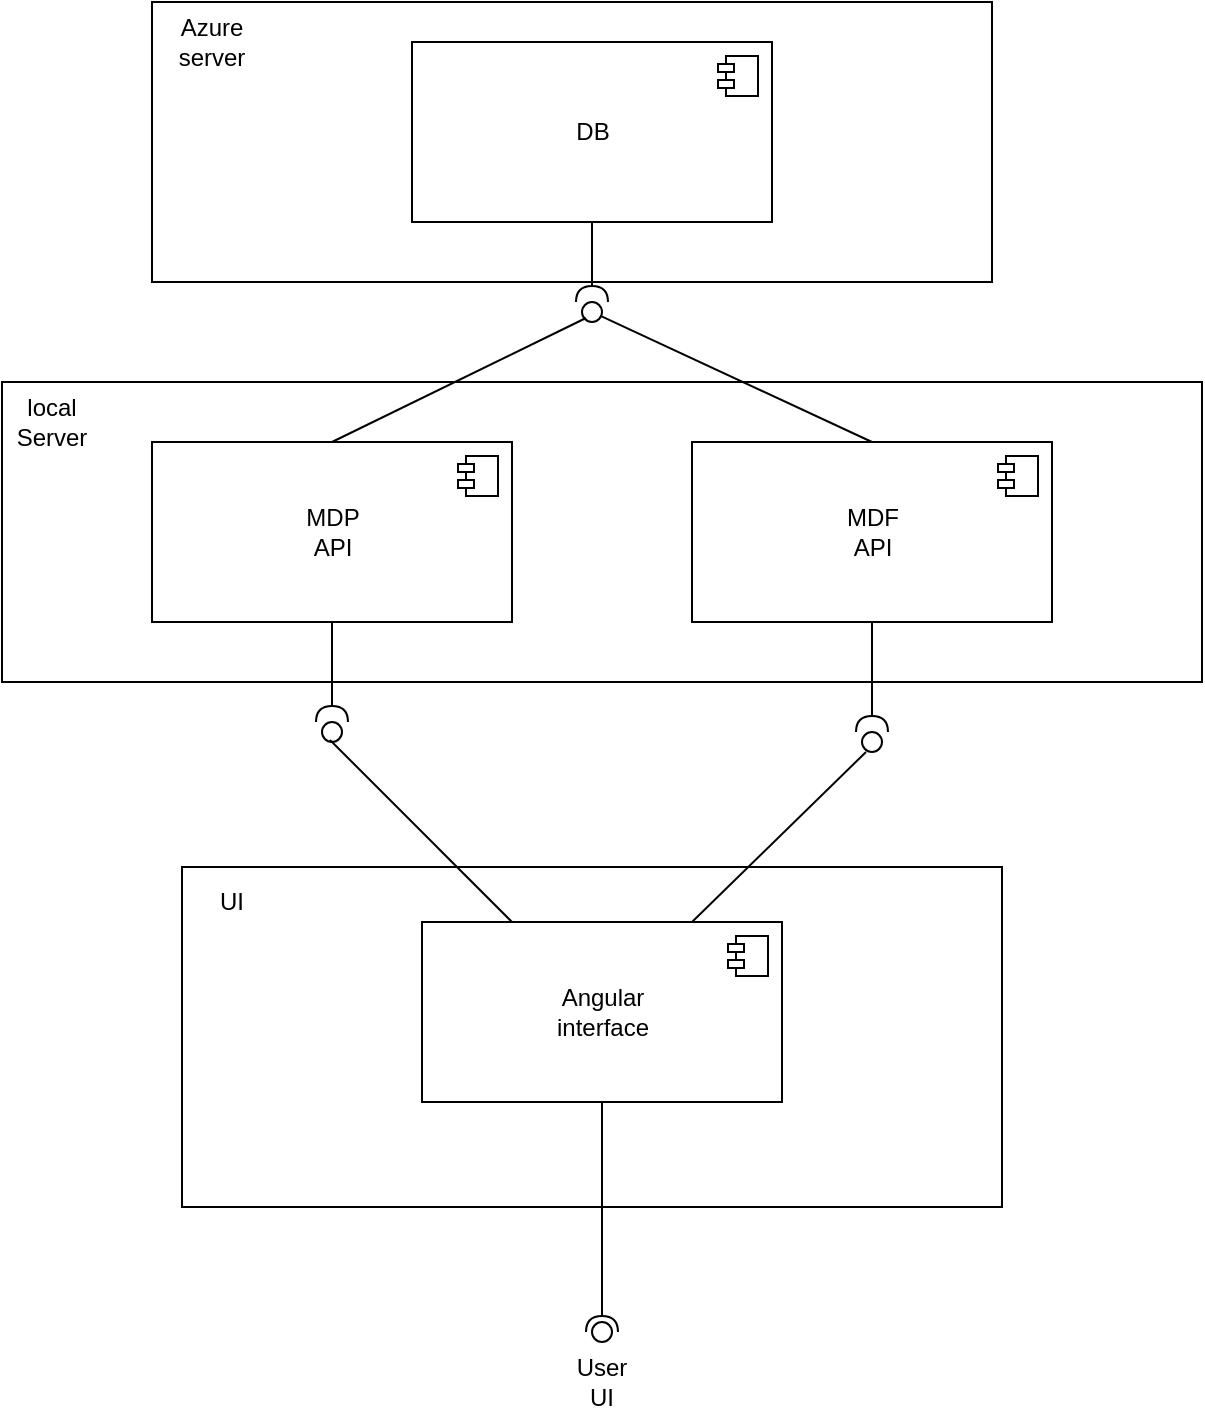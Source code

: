 <mxfile version="12.2.7" type="google" pages="1"><diagram id="aAC8ReRPzP1FzoyIVl1v" name="Page-1"><mxGraphModel dx="1408" dy="748" grid="1" gridSize="10" guides="1" tooltips="1" connect="1" arrows="1" fold="1" page="1" pageScale="1" pageWidth="827" pageHeight="1169" math="0" shadow="0"><root><mxCell id="0"/><mxCell id="1" parent="0"/><mxCell id="q0BqhOFaghhanOEObDvc-5" value="" style="rounded=0;whiteSpace=wrap;html=1;" vertex="1" parent="1"><mxGeometry x="275" y="472.5" width="410" height="170" as="geometry"/></mxCell><mxCell id="q0BqhOFaghhanOEObDvc-3" value="" style="rounded=0;whiteSpace=wrap;html=1;" vertex="1" parent="1"><mxGeometry x="260" y="40" width="420" height="140" as="geometry"/></mxCell><mxCell id="q0BqhOFaghhanOEObDvc-1" value="" style="rounded=0;whiteSpace=wrap;html=1;" vertex="1" parent="1"><mxGeometry x="185" y="230" width="600" height="150" as="geometry"/></mxCell><mxCell id="6ydfC756_CJJIXrXr336-1" value="MDF&lt;br&gt;API" style="html=1;" parent="1" vertex="1"><mxGeometry x="530" y="260" width="180" height="90" as="geometry"/></mxCell><mxCell id="6ydfC756_CJJIXrXr336-2" value="" style="shape=component;jettyWidth=8;jettyHeight=4;" parent="6ydfC756_CJJIXrXr336-1" vertex="1"><mxGeometry x="1" width="20" height="20" relative="1" as="geometry"><mxPoint x="-27" y="7" as="offset"/></mxGeometry></mxCell><mxCell id="6ydfC756_CJJIXrXr336-3" value="MDP&lt;br&gt;API" style="html=1;" parent="1" vertex="1"><mxGeometry x="260" y="260" width="180" height="90" as="geometry"/></mxCell><mxCell id="6ydfC756_CJJIXrXr336-4" value="" style="shape=component;jettyWidth=8;jettyHeight=4;" parent="6ydfC756_CJJIXrXr336-3" vertex="1"><mxGeometry x="1" width="20" height="20" relative="1" as="geometry"><mxPoint x="-27" y="7" as="offset"/></mxGeometry></mxCell><mxCell id="6ydfC756_CJJIXrXr336-6" value="" style="rounded=0;orthogonalLoop=1;jettySize=auto;html=1;endArrow=halfCircle;endFill=0;endSize=6;strokeWidth=1;exitX=0.5;exitY=1;exitDx=0;exitDy=0;" parent="1" source="6ydfC756_CJJIXrXr336-23" edge="1"><mxGeometry relative="1" as="geometry"><mxPoint x="580" y="310" as="sourcePoint"/><mxPoint x="350" y="410" as="targetPoint"/></mxGeometry></mxCell><mxCell id="6ydfC756_CJJIXrXr336-13" value="DB" style="html=1;" parent="1" vertex="1"><mxGeometry x="390" y="60" width="180" height="90" as="geometry"/></mxCell><mxCell id="6ydfC756_CJJIXrXr336-14" value="" style="shape=component;jettyWidth=8;jettyHeight=4;" parent="6ydfC756_CJJIXrXr336-13" vertex="1"><mxGeometry x="1" width="20" height="20" relative="1" as="geometry"><mxPoint x="-27" y="7" as="offset"/></mxGeometry></mxCell><mxCell id="6ydfC756_CJJIXrXr336-15" value="" style="rounded=0;orthogonalLoop=1;jettySize=auto;html=1;endArrow=halfCircle;endFill=0;endSize=6;strokeWidth=1;exitX=0.5;exitY=1;exitDx=0;exitDy=0;" parent="1" source="6ydfC756_CJJIXrXr336-19" edge="1"><mxGeometry relative="1" as="geometry"><mxPoint x="360" y="360.0" as="sourcePoint"/><mxPoint x="480" y="200" as="targetPoint"/></mxGeometry></mxCell><mxCell id="6ydfC756_CJJIXrXr336-19" value="" style="ellipse;whiteSpace=wrap;html=1;fontFamily=Helvetica;fontSize=12;fontColor=#000000;align=center;strokeColor=#000000;fillColor=#ffffff;points=[];aspect=fixed;resizable=0;" parent="1" vertex="1"><mxGeometry x="475" y="190" width="10" height="10" as="geometry"/></mxCell><mxCell id="6ydfC756_CJJIXrXr336-20" value="" style="rounded=0;orthogonalLoop=1;jettySize=auto;html=1;endArrow=halfCircle;endFill=0;endSize=6;strokeWidth=1;exitX=0.5;exitY=1;exitDx=0;exitDy=0;" parent="1" source="6ydfC756_CJJIXrXr336-13" target="6ydfC756_CJJIXrXr336-19" edge="1"><mxGeometry relative="1" as="geometry"><mxPoint x="480" y="150" as="sourcePoint"/><mxPoint x="480" y="200.0" as="targetPoint"/></mxGeometry></mxCell><mxCell id="6ydfC756_CJJIXrXr336-21" value="" style="endArrow=none;html=1;exitX=0.5;exitY=0;exitDx=0;exitDy=0;entryX=0.2;entryY=0.8;entryDx=0;entryDy=0;entryPerimeter=0;" parent="1" source="6ydfC756_CJJIXrXr336-3" target="6ydfC756_CJJIXrXr336-19" edge="1"><mxGeometry width="50" height="50" relative="1" as="geometry"><mxPoint x="280" y="240" as="sourcePoint"/><mxPoint x="330" y="190" as="targetPoint"/></mxGeometry></mxCell><mxCell id="6ydfC756_CJJIXrXr336-22" value="" style="endArrow=none;html=1;exitX=0.5;exitY=0;exitDx=0;exitDy=0;" parent="1" source="6ydfC756_CJJIXrXr336-1" target="6ydfC756_CJJIXrXr336-19" edge="1"><mxGeometry width="50" height="50" relative="1" as="geometry"><mxPoint x="560" y="240" as="sourcePoint"/><mxPoint x="610" y="190" as="targetPoint"/></mxGeometry></mxCell><mxCell id="6ydfC756_CJJIXrXr336-23" value="" style="ellipse;whiteSpace=wrap;html=1;fontFamily=Helvetica;fontSize=12;fontColor=#000000;align=center;strokeColor=#000000;fillColor=#ffffff;points=[];aspect=fixed;resizable=0;" parent="1" vertex="1"><mxGeometry x="345" y="400" width="10" height="10" as="geometry"/></mxCell><mxCell id="6ydfC756_CJJIXrXr336-24" value="" style="rounded=0;orthogonalLoop=1;jettySize=auto;html=1;endArrow=halfCircle;endFill=0;endSize=6;strokeWidth=1;exitX=0.5;exitY=1;exitDx=0;exitDy=0;" parent="1" source="6ydfC756_CJJIXrXr336-3" target="6ydfC756_CJJIXrXr336-23" edge="1"><mxGeometry relative="1" as="geometry"><mxPoint x="350" y="350" as="sourcePoint"/><mxPoint x="350" y="410" as="targetPoint"/></mxGeometry></mxCell><mxCell id="6ydfC756_CJJIXrXr336-25" value="" style="ellipse;whiteSpace=wrap;html=1;fontFamily=Helvetica;fontSize=12;fontColor=#000000;align=center;strokeColor=#000000;fillColor=#ffffff;points=[];aspect=fixed;resizable=0;" parent="1" vertex="1"><mxGeometry x="615" y="405" width="10" height="10" as="geometry"/></mxCell><mxCell id="6ydfC756_CJJIXrXr336-27" value="" style="rounded=0;orthogonalLoop=1;jettySize=auto;html=1;endArrow=halfCircle;endFill=0;endSize=6;strokeWidth=1;exitX=0.5;exitY=1;exitDx=0;exitDy=0;" parent="1" source="6ydfC756_CJJIXrXr336-1" target="6ydfC756_CJJIXrXr336-25" edge="1"><mxGeometry relative="1" as="geometry"><mxPoint x="620" y="350" as="sourcePoint"/><mxPoint x="620" y="412.857" as="targetPoint"/></mxGeometry></mxCell><mxCell id="6ydfC756_CJJIXrXr336-28" value="Angular&lt;br&gt;interface" style="html=1;" parent="1" vertex="1"><mxGeometry x="395" y="500" width="180" height="90" as="geometry"/></mxCell><mxCell id="6ydfC756_CJJIXrXr336-29" value="" style="shape=component;jettyWidth=8;jettyHeight=4;" parent="6ydfC756_CJJIXrXr336-28" vertex="1"><mxGeometry x="1" width="20" height="20" relative="1" as="geometry"><mxPoint x="-27" y="7" as="offset"/></mxGeometry></mxCell><mxCell id="6ydfC756_CJJIXrXr336-30" value="" style="endArrow=none;html=1;entryX=0.4;entryY=0.9;entryDx=0;entryDy=0;entryPerimeter=0;exitX=0.25;exitY=0;exitDx=0;exitDy=0;" parent="1" source="6ydfC756_CJJIXrXr336-28" target="6ydfC756_CJJIXrXr336-23" edge="1"><mxGeometry width="50" height="50" relative="1" as="geometry"><mxPoint x="280" y="540" as="sourcePoint"/><mxPoint x="330" y="490" as="targetPoint"/></mxGeometry></mxCell><mxCell id="6ydfC756_CJJIXrXr336-31" value="" style="endArrow=none;html=1;entryX=0.2;entryY=1;entryDx=0;entryDy=0;entryPerimeter=0;exitX=0.75;exitY=0;exitDx=0;exitDy=0;" parent="1" source="6ydfC756_CJJIXrXr336-28" target="6ydfC756_CJJIXrXr336-25" edge="1"><mxGeometry width="50" height="50" relative="1" as="geometry"><mxPoint x="530" y="470" as="sourcePoint"/><mxPoint x="580" y="420" as="targetPoint"/></mxGeometry></mxCell><mxCell id="6ydfC756_CJJIXrXr336-33" value="" style="rounded=0;orthogonalLoop=1;jettySize=auto;html=1;endArrow=halfCircle;endFill=0;entryX=0.5;entryY=0.5;entryDx=0;entryDy=0;endSize=6;strokeWidth=1;exitX=0.5;exitY=1;exitDx=0;exitDy=0;" parent="1" source="6ydfC756_CJJIXrXr336-28" target="6ydfC756_CJJIXrXr336-34" edge="1"><mxGeometry relative="1" as="geometry"><mxPoint x="365" y="715" as="sourcePoint"/></mxGeometry></mxCell><mxCell id="6ydfC756_CJJIXrXr336-34" value="" style="ellipse;whiteSpace=wrap;html=1;fontFamily=Helvetica;fontSize=12;fontColor=#000000;align=center;strokeColor=#000000;fillColor=#ffffff;points=[];aspect=fixed;resizable=0;" parent="1" vertex="1"><mxGeometry x="480" y="700" width="10" height="10" as="geometry"/></mxCell><mxCell id="6ydfC756_CJJIXrXr336-36" value="User&lt;br&gt;UI" style="text;html=1;strokeColor=none;fillColor=none;align=center;verticalAlign=middle;whiteSpace=wrap;rounded=0;" parent="1" vertex="1"><mxGeometry x="465" y="720" width="40" height="20" as="geometry"/></mxCell><mxCell id="q0BqhOFaghhanOEObDvc-2" value="local&lt;br&gt;Server" style="text;html=1;strokeColor=none;fillColor=none;align=center;verticalAlign=middle;whiteSpace=wrap;rounded=0;" vertex="1" parent="1"><mxGeometry x="190" y="240" width="40" height="20" as="geometry"/></mxCell><mxCell id="q0BqhOFaghhanOEObDvc-4" value="Azure&lt;br&gt;server" style="text;html=1;strokeColor=none;fillColor=none;align=center;verticalAlign=middle;whiteSpace=wrap;rounded=0;" vertex="1" parent="1"><mxGeometry x="270" y="50" width="40" height="20" as="geometry"/></mxCell><mxCell id="q0BqhOFaghhanOEObDvc-8" value="UI" style="text;html=1;strokeColor=none;fillColor=none;align=center;verticalAlign=middle;whiteSpace=wrap;rounded=0;" vertex="1" parent="1"><mxGeometry x="280" y="480" width="40" height="20" as="geometry"/></mxCell></root></mxGraphModel></diagram></mxfile>